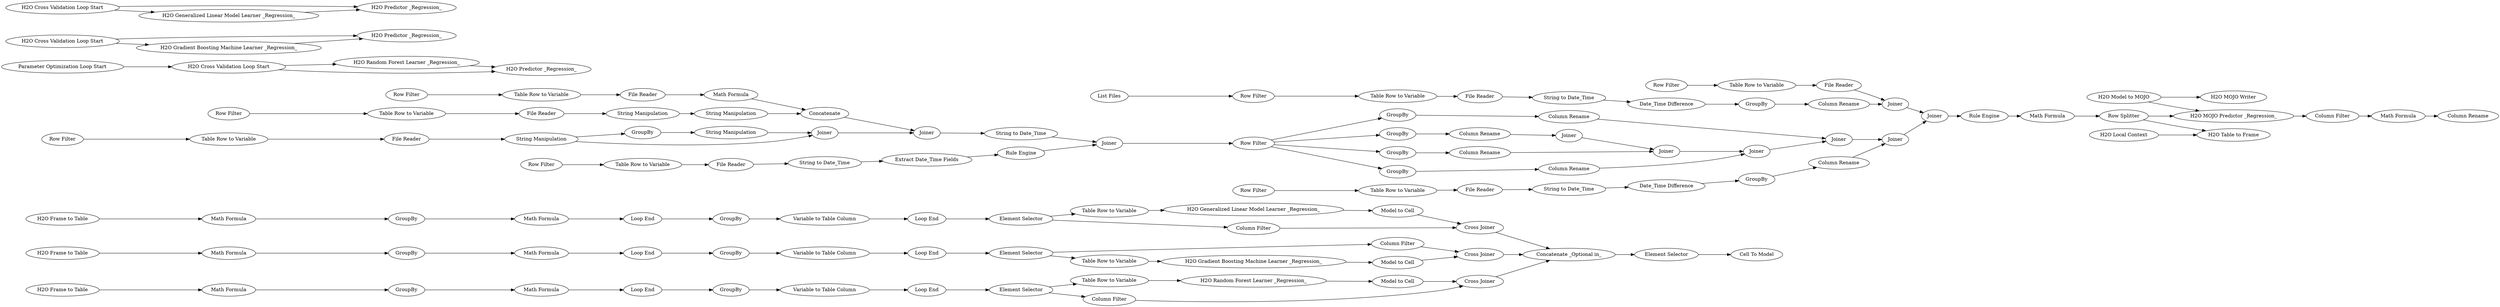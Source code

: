 digraph {
	"2172059076293035791_53" [label=GroupBy]
	"6533589440664606554_54" [label=GroupBy]
	"2172059076293035791_61" [label="Parameter Optimization Loop Start"]
	"3720502357534192189_115" [label="String Manipulation"]
	"-4411771596652455867_119" [label=Joiner]
	"-4411771596652455867_118" [label="Column Rename"]
	"2172059076293035791_99" [label="Loop End"]
	"-5045273301641870690_199" [label="Element Selector"]
	"2172059076293035791_202" [label="H2O Random Forest Learner _Regression_"]
	"7958490072577700348_116" [label="Loop End"]
	"7958490072577700348_203" [label="H2O Gradient Boosting Machine Learner _Regression_"]
	"6533589440664606554_130" [label="Table Row to Variable"]
	"6533589440664606554_52" [label="File Reader"]
	"-582920696107830451_63" [label="H2O Local Context"]
	"6533589440664606554_87" [label="Date_Time Difference"]
	"6533589440664606554_113" [label="Math Formula"]
	"6533589440664606554_41" [label=Concatenate]
	"7958490072577700348_191" [label="Model to Cell"]
	"-4411771596652455867_107" [label="Column Rename"]
	"-5530677229119078841_198" [label=GroupBy]
	"7958490072577700348_189" [label="Column Filter"]
	"6533589440664606554_118" [label="Table Row to Variable"]
	"-8003585697070084766_185" [label="Table Row to Variable"]
	"2172059076293035791_185" [label="Table Row to Variable"]
	"2172059076293035791_189" [label="Column Filter"]
	"-8003585697070084766_189" [label="Column Filter"]
	"3720502357534192189_114" [label=GroupBy]
	"1687141353836431752_197" [label="Math Formula"]
	"6533589440664606554_125" [label="Table Row to Variable"]
	"1687141353836431752_196" [label="H2O Frame to Table"]
	"6533589440664606554_11" [label="File Reader"]
	"6533589440664606554_122" [label="Table Row to Variable"]
	"6533589440664606554_26" [label="String to Date_Time"]
	"7958490072577700348_117" [label="Loop End"]
	"-4411771596652455867_111" [label=Joiner]
	"-7948245925585925907_198" [label=GroupBy]
	"-582920696107830451_205" [label="H2O Model to MOJO"]
	"6533589440664606554_128" [label="Table Row to Variable"]
	"6533589440664606554_124" [label="Row Filter"]
	"-582920696107830451_204" [label="H2O MOJO Predictor _Regression_"]
	"6533589440664606554_23" [label=Joiner]
	"6533589440664606554_14" [label="File Reader"]
	"6533589440664606554_131" [label="Row Filter"]
	"-8003585697070084766_193" [label="Element Selector"]
	"6533589440664606554_89" [label="Rule Engine"]
	"7958490072577700348_201" [label="H2O Cross Validation Loop Start"]
	"-8003585697070084766_130" [label="Loop End"]
	"-5530677229119078841_196" [label="H2O Frame to Table"]
	"2172059076293035791_192" [label="Cross Joiner"]
	"-4411771596652455867_116" [label=Joiner]
	"6533589440664606554_36" [label=Joiner]
	"6533589440664606554_126" [label="Row Filter"]
	"-4411771596652455867_115" [label="Column Rename"]
	"-8003585697070084766_201" [label="H2O Cross Validation Loop Start"]
	"-8003585697070084766_136" [label="H2O Predictor _Regression_"]
	"6533589440664606554_119" [label="Row Filter"]
	"-5045273301641870690_196" [label="Concatenate _Optional in_"]
	"-4411771596652455867_114" [label=GroupBy]
	"6533589440664606554_8" [label="File Reader"]
	"3720502357534192189_116" [label=Joiner]
	"6533589440664606554_56" [label=GroupBy]
	"6533589440664606554_53" [label=Joiner]
	"6533589440664606554_10" [label="File Reader"]
	"-8003585697070084766_192" [label="Cross Joiner"]
	"-4411771596652455867_103" [label="Row Filter"]
	"6533589440664606554_123" [label="Row Filter"]
	"2172059076293035791_191" [label="Model to Cell"]
	"1687141353836431752_199" [label="Math Formula"]
	"7958490072577700348_122" [label="H2O Predictor _Regression_"]
	"-7948245925585925907_196" [label="H2O Frame to Table"]
	"6533589440664606554_17" [label="String to Date_Time"]
	"6533589440664606554_132" [label="Math Formula"]
	"-7948245925585925907_199" [label="Math Formula"]
	"-5530677229119078841_199" [label="Math Formula"]
	"7958490072577700348_190" [label="Variable to Table Column"]
	"-5045273301641870690_198" [label="Cell To Model"]
	"7958490072577700348_185" [label="Table Row to Variable"]
	"5355345196202902497_211" [label="Column Filter"]
	"6533589440664606554_55" [label="String to Date_Time"]
	"2172059076293035791_201" [label="H2O Cross Validation Loop Start"]
	"-8003585697070084766_131" [label="Loop End"]
	"6533589440664606554_43" [label="Extract Date_Time Fields"]
	"2172059076293035791_194" [label="Element Selector"]
	"-4411771596652455867_104" [label=GroupBy]
	"-8003585697070084766_190" [label="Variable to Table Column"]
	"-4411771596652455867_106" [label=GroupBy]
	"6533589440664606554_129" [label="Row Filter"]
	"-5530677229119078841_197" [label="Math Formula"]
	"6533589440664606554_102" [label="Row Splitter"]
	"6533589440664606554_57" [label=Joiner]
	"6533589440664606554_86" [label="Date_Time Difference"]
	"2172059076293035791_62" [label="Loop End"]
	"-582920696107830451_64" [label="H2O Table to Frame"]
	"-8003585697070084766_203" [label="H2O Generalized Linear Model Learner _Regression_"]
	"6533589440664606554_19" [label="String Manipulation"]
	"6533589440664606554_18" [label="String Manipulation"]
	"-8003585697070084766_125" [label=GroupBy]
	"2172059076293035791_71" [label="H2O Predictor _Regression_"]
	"3720502357534192189_100" [label="String Manipulation"]
	"-582920696107830451_206" [label="H2O MOJO Writer"]
	"6533589440664606554_120" [label="Table Row to Variable"]
	"-4411771596652455867_112" [label=Joiner]
	"6533589440664606554_99" [label="Rule Engine"]
	"-4411771596652455867_105" [label="Column Rename"]
	"6533589440664606554_12" [label="File Reader"]
	"6533589440664606554_61" [label="Column Rename"]
	"7958490072577700348_202" [label="H2O Gradient Boosting Machine Learner _Regression_"]
	"-7948245925585925907_197" [label="Math Formula"]
	"-4411771596652455867_117" [label=GroupBy]
	"2172059076293035791_190" [label="Variable to Table Column"]
	"1687141353836431752_198" [label=GroupBy]
	"6533589440664606554_60" [label="Column Rename"]
	"7958490072577700348_194" [label="Element Selector"]
	"7958490072577700348_192" [label="Cross Joiner"]
	"6533589440664606554_127" [label="Table Row to Variable"]
	"6533589440664606554_21" [label="String to Date_Time"]
	"7958490072577700348_111" [label=GroupBy]
	"6533589440664606554_121" [label="Row Filter"]
	"2172059076293035791_203" [label="H2O Random Forest Learner _Regression_"]
	"6533589440664606554_58" [label=Joiner]
	"6533589440664606554_13" [label="File Reader"]
	"5355345196202902497_214" [label="Math Formula"]
	"5355345196202902497_212" [label="Column Rename"]
	"-582920696107830451_213" [label="List Files"]
	"-8003585697070084766_202" [label="H2O Generalized Linear Model Learner _Regression_"]
	"-8003585697070084766_191" [label="Model to Cell"]
	"-8003585697070084766_191" -> "-8003585697070084766_192"
	"-4411771596652455867_107" -> "-4411771596652455867_112"
	"-4411771596652455867_103" -> "-4411771596652455867_106"
	"2172059076293035791_61" -> "2172059076293035791_201"
	"7958490072577700348_185" -> "7958490072577700348_203"
	"-582920696107830451_205" -> "-582920696107830451_204"
	"-5530677229119078841_198" -> "-5530677229119078841_199"
	"-8003585697070084766_185" -> "-8003585697070084766_203"
	"6533589440664606554_119" -> "6533589440664606554_118"
	"7958490072577700348_189" -> "7958490072577700348_192"
	"-8003585697070084766_125" -> "-8003585697070084766_190"
	"6533589440664606554_124" -> "6533589440664606554_125"
	"1687141353836431752_197" -> "1687141353836431752_198"
	"-7948245925585925907_198" -> "-7948245925585925907_199"
	"2172059076293035791_185" -> "2172059076293035791_203"
	"6533589440664606554_13" -> "6533589440664606554_18"
	"3720502357534192189_114" -> "3720502357534192189_115"
	"2172059076293035791_62" -> "2172059076293035791_194"
	"7958490072577700348_117" -> "7958490072577700348_111"
	"6533589440664606554_43" -> "6533589440664606554_99"
	"7958490072577700348_111" -> "7958490072577700348_190"
	"6533589440664606554_58" -> "6533589440664606554_89"
	"2172059076293035791_192" -> "-5045273301641870690_196"
	"6533589440664606554_26" -> "6533589440664606554_23"
	"7958490072577700348_194" -> "7958490072577700348_185"
	"-4411771596652455867_118" -> "-4411771596652455867_119"
	"6533589440664606554_19" -> "6533589440664606554_41"
	"-8003585697070084766_193" -> "-8003585697070084766_185"
	"6533589440664606554_113" -> "6533589440664606554_102"
	"2172059076293035791_189" -> "2172059076293035791_192"
	"6533589440664606554_12" -> "6533589440664606554_21"
	"-5045273301641870690_199" -> "-5045273301641870690_198"
	"-8003585697070084766_192" -> "-5045273301641870690_196"
	"6533589440664606554_86" -> "6533589440664606554_54"
	"2172059076293035791_203" -> "2172059076293035791_191"
	"-4411771596652455867_105" -> "-4411771596652455867_111"
	"6533589440664606554_11" -> "6533589440664606554_17"
	"6533589440664606554_102" -> "-582920696107830451_64"
	"-4411771596652455867_119" -> "-4411771596652455867_116"
	"-5530677229119078841_199" -> "7958490072577700348_117"
	"6533589440664606554_102" -> "-582920696107830451_204"
	"6533589440664606554_128" -> "6533589440664606554_12"
	"-8003585697070084766_193" -> "-8003585697070084766_189"
	"6533589440664606554_125" -> "6533589440664606554_11"
	"1687141353836431752_198" -> "1687141353836431752_199"
	"6533589440664606554_14" -> "6533589440664606554_57"
	"-8003585697070084766_190" -> "-8003585697070084766_130"
	"-8003585697070084766_201" -> "-8003585697070084766_136"
	"7958490072577700348_201" -> "7958490072577700348_122"
	"6533589440664606554_55" -> "6533589440664606554_86"
	"7958490072577700348_202" -> "7958490072577700348_122"
	"6533589440664606554_87" -> "6533589440664606554_56"
	"-582920696107830451_204" -> "5355345196202902497_211"
	"6533589440664606554_36" -> "6533589440664606554_58"
	"6533589440664606554_8" -> "6533589440664606554_55"
	"5355345196202902497_211" -> "5355345196202902497_214"
	"6533589440664606554_131" -> "6533589440664606554_130"
	"6533589440664606554_10" -> "6533589440664606554_132"
	"6533589440664606554_21" -> "6533589440664606554_87"
	"-582920696107830451_63" -> "-582920696107830451_64"
	"6533589440664606554_127" -> "6533589440664606554_8"
	"-4411771596652455867_117" -> "-4411771596652455867_118"
	"3720502357534192189_116" -> "6533589440664606554_53"
	"-582920696107830451_205" -> "-582920696107830451_206"
	"2172059076293035791_191" -> "2172059076293035791_192"
	"2172059076293035791_201" -> "2172059076293035791_71"
	"6533589440664606554_17" -> "6533589440664606554_43"
	"6533589440664606554_53" -> "6533589440664606554_26"
	"-4411771596652455867_103" -> "-4411771596652455867_104"
	"6533589440664606554_130" -> "6533589440664606554_14"
	"-8003585697070084766_202" -> "-8003585697070084766_136"
	"6533589440664606554_56" -> "6533589440664606554_60"
	"5355345196202902497_214" -> "5355345196202902497_212"
	"6533589440664606554_41" -> "6533589440664606554_53"
	"-4411771596652455867_103" -> "-4411771596652455867_117"
	"-4411771596652455867_114" -> "-4411771596652455867_115"
	"-4411771596652455867_116" -> "6533589440664606554_36"
	"6533589440664606554_123" -> "6533589440664606554_122"
	"6533589440664606554_132" -> "6533589440664606554_41"
	"7958490072577700348_116" -> "7958490072577700348_194"
	"-7948245925585925907_196" -> "-7948245925585925907_197"
	"-4411771596652455867_111" -> "-4411771596652455867_112"
	"-5045273301641870690_196" -> "-5045273301641870690_199"
	"6533589440664606554_120" -> "6533589440664606554_13"
	"6533589440664606554_60" -> "6533589440664606554_57"
	"6533589440664606554_18" -> "6533589440664606554_19"
	"6533589440664606554_89" -> "6533589440664606554_113"
	"2172059076293035791_99" -> "2172059076293035791_53"
	"3720502357534192189_115" -> "3720502357534192189_116"
	"7958490072577700348_201" -> "7958490072577700348_202"
	"-4411771596652455867_112" -> "-4411771596652455867_119"
	"6533589440664606554_118" -> "6533589440664606554_10"
	"-4411771596652455867_104" -> "-4411771596652455867_105"
	"6533589440664606554_126" -> "6533589440664606554_127"
	"7958490072577700348_192" -> "-5045273301641870690_196"
	"-4411771596652455867_103" -> "-4411771596652455867_114"
	"6533589440664606554_23" -> "-4411771596652455867_103"
	"6533589440664606554_57" -> "6533589440664606554_58"
	"7958490072577700348_191" -> "7958490072577700348_192"
	"7958490072577700348_190" -> "7958490072577700348_116"
	"2172059076293035791_190" -> "2172059076293035791_62"
	"-8003585697070084766_203" -> "-8003585697070084766_191"
	"2172059076293035791_202" -> "2172059076293035791_71"
	"-8003585697070084766_189" -> "-8003585697070084766_192"
	"-8003585697070084766_130" -> "-8003585697070084766_193"
	"7958490072577700348_194" -> "7958490072577700348_189"
	"-8003585697070084766_131" -> "-8003585697070084766_125"
	"7958490072577700348_203" -> "7958490072577700348_191"
	"6533589440664606554_122" -> "6533589440664606554_52"
	"-4411771596652455867_115" -> "-4411771596652455867_116"
	"6533589440664606554_61" -> "6533589440664606554_36"
	"1687141353836431752_199" -> "-8003585697070084766_131"
	"6533589440664606554_129" -> "6533589440664606554_128"
	"-7948245925585925907_197" -> "-7948245925585925907_198"
	"2172059076293035791_201" -> "2172059076293035791_202"
	"6533589440664606554_54" -> "6533589440664606554_61"
	"2172059076293035791_53" -> "2172059076293035791_190"
	"-4411771596652455867_106" -> "-4411771596652455867_107"
	"-8003585697070084766_201" -> "-8003585697070084766_202"
	"2172059076293035791_194" -> "2172059076293035791_185"
	"6533589440664606554_121" -> "6533589440664606554_120"
	"6533589440664606554_99" -> "6533589440664606554_23"
	"-582920696107830451_213" -> "6533589440664606554_129"
	"3720502357534192189_100" -> "3720502357534192189_116"
	"-5530677229119078841_197" -> "-5530677229119078841_198"
	"1687141353836431752_196" -> "1687141353836431752_197"
	"-5530677229119078841_196" -> "-5530677229119078841_197"
	"2172059076293035791_194" -> "2172059076293035791_189"
	"-7948245925585925907_199" -> "2172059076293035791_99"
	"6533589440664606554_52" -> "3720502357534192189_100"
	"3720502357534192189_100" -> "3720502357534192189_114"
	rankdir=LR
}
